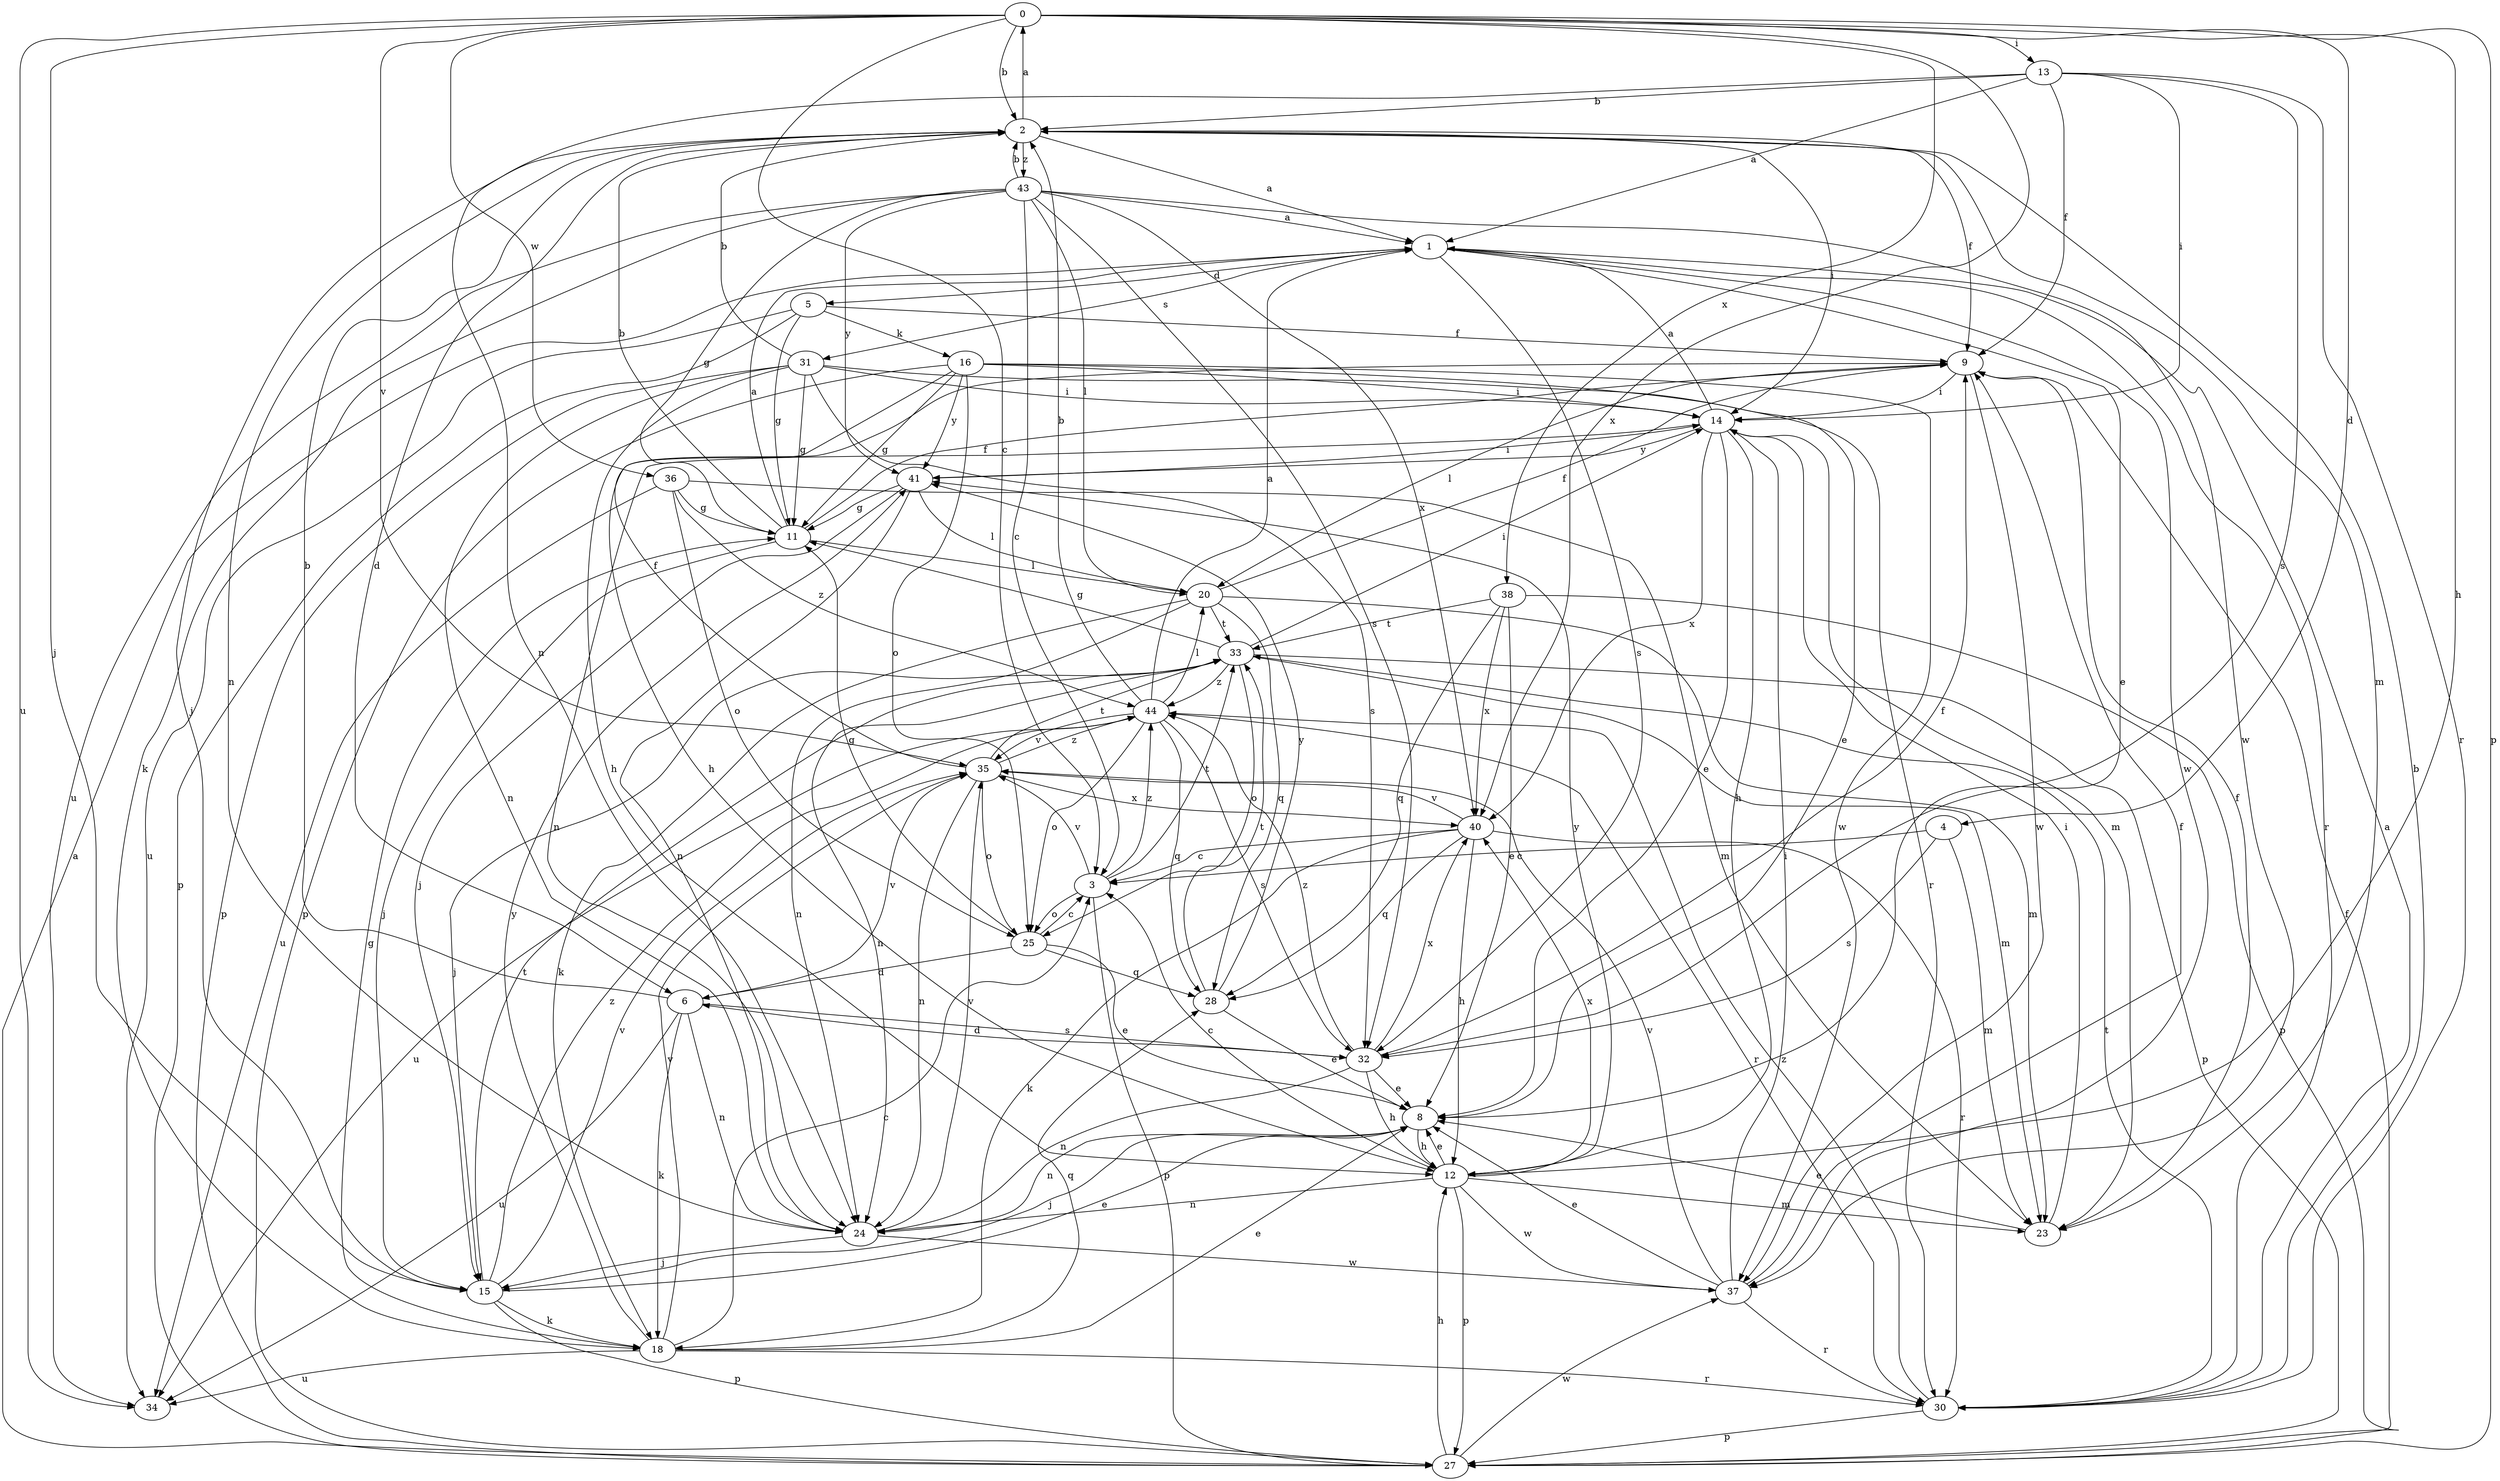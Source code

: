 strict digraph  {
0;
1;
2;
3;
4;
5;
6;
8;
9;
11;
12;
13;
14;
15;
16;
18;
20;
23;
24;
25;
27;
28;
30;
31;
32;
33;
34;
35;
36;
37;
38;
40;
41;
43;
44;
0 -> 2  [label=b];
0 -> 3  [label=c];
0 -> 4  [label=d];
0 -> 12  [label=h];
0 -> 13  [label=i];
0 -> 15  [label=j];
0 -> 27  [label=p];
0 -> 34  [label=u];
0 -> 35  [label=v];
0 -> 36  [label=w];
0 -> 38  [label=x];
0 -> 40  [label=x];
1 -> 5  [label=d];
1 -> 8  [label=e];
1 -> 30  [label=r];
1 -> 31  [label=s];
1 -> 32  [label=s];
1 -> 37  [label=w];
2 -> 0  [label=a];
2 -> 1  [label=a];
2 -> 6  [label=d];
2 -> 9  [label=f];
2 -> 14  [label=i];
2 -> 15  [label=j];
2 -> 23  [label=m];
2 -> 24  [label=n];
2 -> 43  [label=z];
3 -> 25  [label=o];
3 -> 27  [label=p];
3 -> 33  [label=t];
3 -> 35  [label=v];
3 -> 44  [label=z];
4 -> 3  [label=c];
4 -> 23  [label=m];
4 -> 32  [label=s];
5 -> 9  [label=f];
5 -> 11  [label=g];
5 -> 16  [label=k];
5 -> 27  [label=p];
5 -> 34  [label=u];
6 -> 2  [label=b];
6 -> 18  [label=k];
6 -> 24  [label=n];
6 -> 32  [label=s];
6 -> 34  [label=u];
6 -> 35  [label=v];
8 -> 12  [label=h];
8 -> 15  [label=j];
8 -> 24  [label=n];
9 -> 14  [label=i];
9 -> 20  [label=l];
9 -> 37  [label=w];
11 -> 1  [label=a];
11 -> 2  [label=b];
11 -> 9  [label=f];
11 -> 15  [label=j];
11 -> 20  [label=l];
12 -> 3  [label=c];
12 -> 8  [label=e];
12 -> 23  [label=m];
12 -> 24  [label=n];
12 -> 27  [label=p];
12 -> 37  [label=w];
12 -> 40  [label=x];
12 -> 41  [label=y];
13 -> 1  [label=a];
13 -> 2  [label=b];
13 -> 9  [label=f];
13 -> 14  [label=i];
13 -> 24  [label=n];
13 -> 30  [label=r];
13 -> 32  [label=s];
14 -> 1  [label=a];
14 -> 8  [label=e];
14 -> 12  [label=h];
14 -> 23  [label=m];
14 -> 24  [label=n];
14 -> 40  [label=x];
14 -> 41  [label=y];
15 -> 8  [label=e];
15 -> 18  [label=k];
15 -> 27  [label=p];
15 -> 33  [label=t];
15 -> 35  [label=v];
15 -> 44  [label=z];
16 -> 8  [label=e];
16 -> 11  [label=g];
16 -> 12  [label=h];
16 -> 14  [label=i];
16 -> 25  [label=o];
16 -> 27  [label=p];
16 -> 37  [label=w];
16 -> 41  [label=y];
18 -> 3  [label=c];
18 -> 8  [label=e];
18 -> 11  [label=g];
18 -> 28  [label=q];
18 -> 30  [label=r];
18 -> 34  [label=u];
18 -> 35  [label=v];
18 -> 41  [label=y];
20 -> 9  [label=f];
20 -> 18  [label=k];
20 -> 23  [label=m];
20 -> 24  [label=n];
20 -> 28  [label=q];
20 -> 33  [label=t];
23 -> 8  [label=e];
23 -> 9  [label=f];
23 -> 14  [label=i];
24 -> 15  [label=j];
24 -> 35  [label=v];
24 -> 37  [label=w];
25 -> 3  [label=c];
25 -> 6  [label=d];
25 -> 8  [label=e];
25 -> 11  [label=g];
25 -> 28  [label=q];
27 -> 1  [label=a];
27 -> 9  [label=f];
27 -> 12  [label=h];
27 -> 37  [label=w];
28 -> 8  [label=e];
28 -> 33  [label=t];
28 -> 41  [label=y];
30 -> 1  [label=a];
30 -> 2  [label=b];
30 -> 27  [label=p];
30 -> 33  [label=t];
30 -> 44  [label=z];
31 -> 2  [label=b];
31 -> 11  [label=g];
31 -> 12  [label=h];
31 -> 14  [label=i];
31 -> 24  [label=n];
31 -> 27  [label=p];
31 -> 30  [label=r];
31 -> 32  [label=s];
32 -> 6  [label=d];
32 -> 8  [label=e];
32 -> 9  [label=f];
32 -> 12  [label=h];
32 -> 24  [label=n];
32 -> 40  [label=x];
32 -> 44  [label=z];
33 -> 11  [label=g];
33 -> 14  [label=i];
33 -> 15  [label=j];
33 -> 23  [label=m];
33 -> 24  [label=n];
33 -> 25  [label=o];
33 -> 27  [label=p];
33 -> 44  [label=z];
35 -> 9  [label=f];
35 -> 24  [label=n];
35 -> 25  [label=o];
35 -> 33  [label=t];
35 -> 40  [label=x];
35 -> 44  [label=z];
36 -> 11  [label=g];
36 -> 23  [label=m];
36 -> 25  [label=o];
36 -> 34  [label=u];
36 -> 44  [label=z];
37 -> 8  [label=e];
37 -> 9  [label=f];
37 -> 14  [label=i];
37 -> 30  [label=r];
37 -> 35  [label=v];
38 -> 8  [label=e];
38 -> 27  [label=p];
38 -> 28  [label=q];
38 -> 33  [label=t];
38 -> 40  [label=x];
40 -> 3  [label=c];
40 -> 12  [label=h];
40 -> 18  [label=k];
40 -> 28  [label=q];
40 -> 30  [label=r];
40 -> 35  [label=v];
41 -> 11  [label=g];
41 -> 14  [label=i];
41 -> 15  [label=j];
41 -> 20  [label=l];
41 -> 24  [label=n];
43 -> 1  [label=a];
43 -> 2  [label=b];
43 -> 3  [label=c];
43 -> 11  [label=g];
43 -> 18  [label=k];
43 -> 20  [label=l];
43 -> 32  [label=s];
43 -> 34  [label=u];
43 -> 37  [label=w];
43 -> 40  [label=x];
43 -> 41  [label=y];
44 -> 1  [label=a];
44 -> 2  [label=b];
44 -> 20  [label=l];
44 -> 25  [label=o];
44 -> 28  [label=q];
44 -> 30  [label=r];
44 -> 32  [label=s];
44 -> 34  [label=u];
44 -> 35  [label=v];
}

